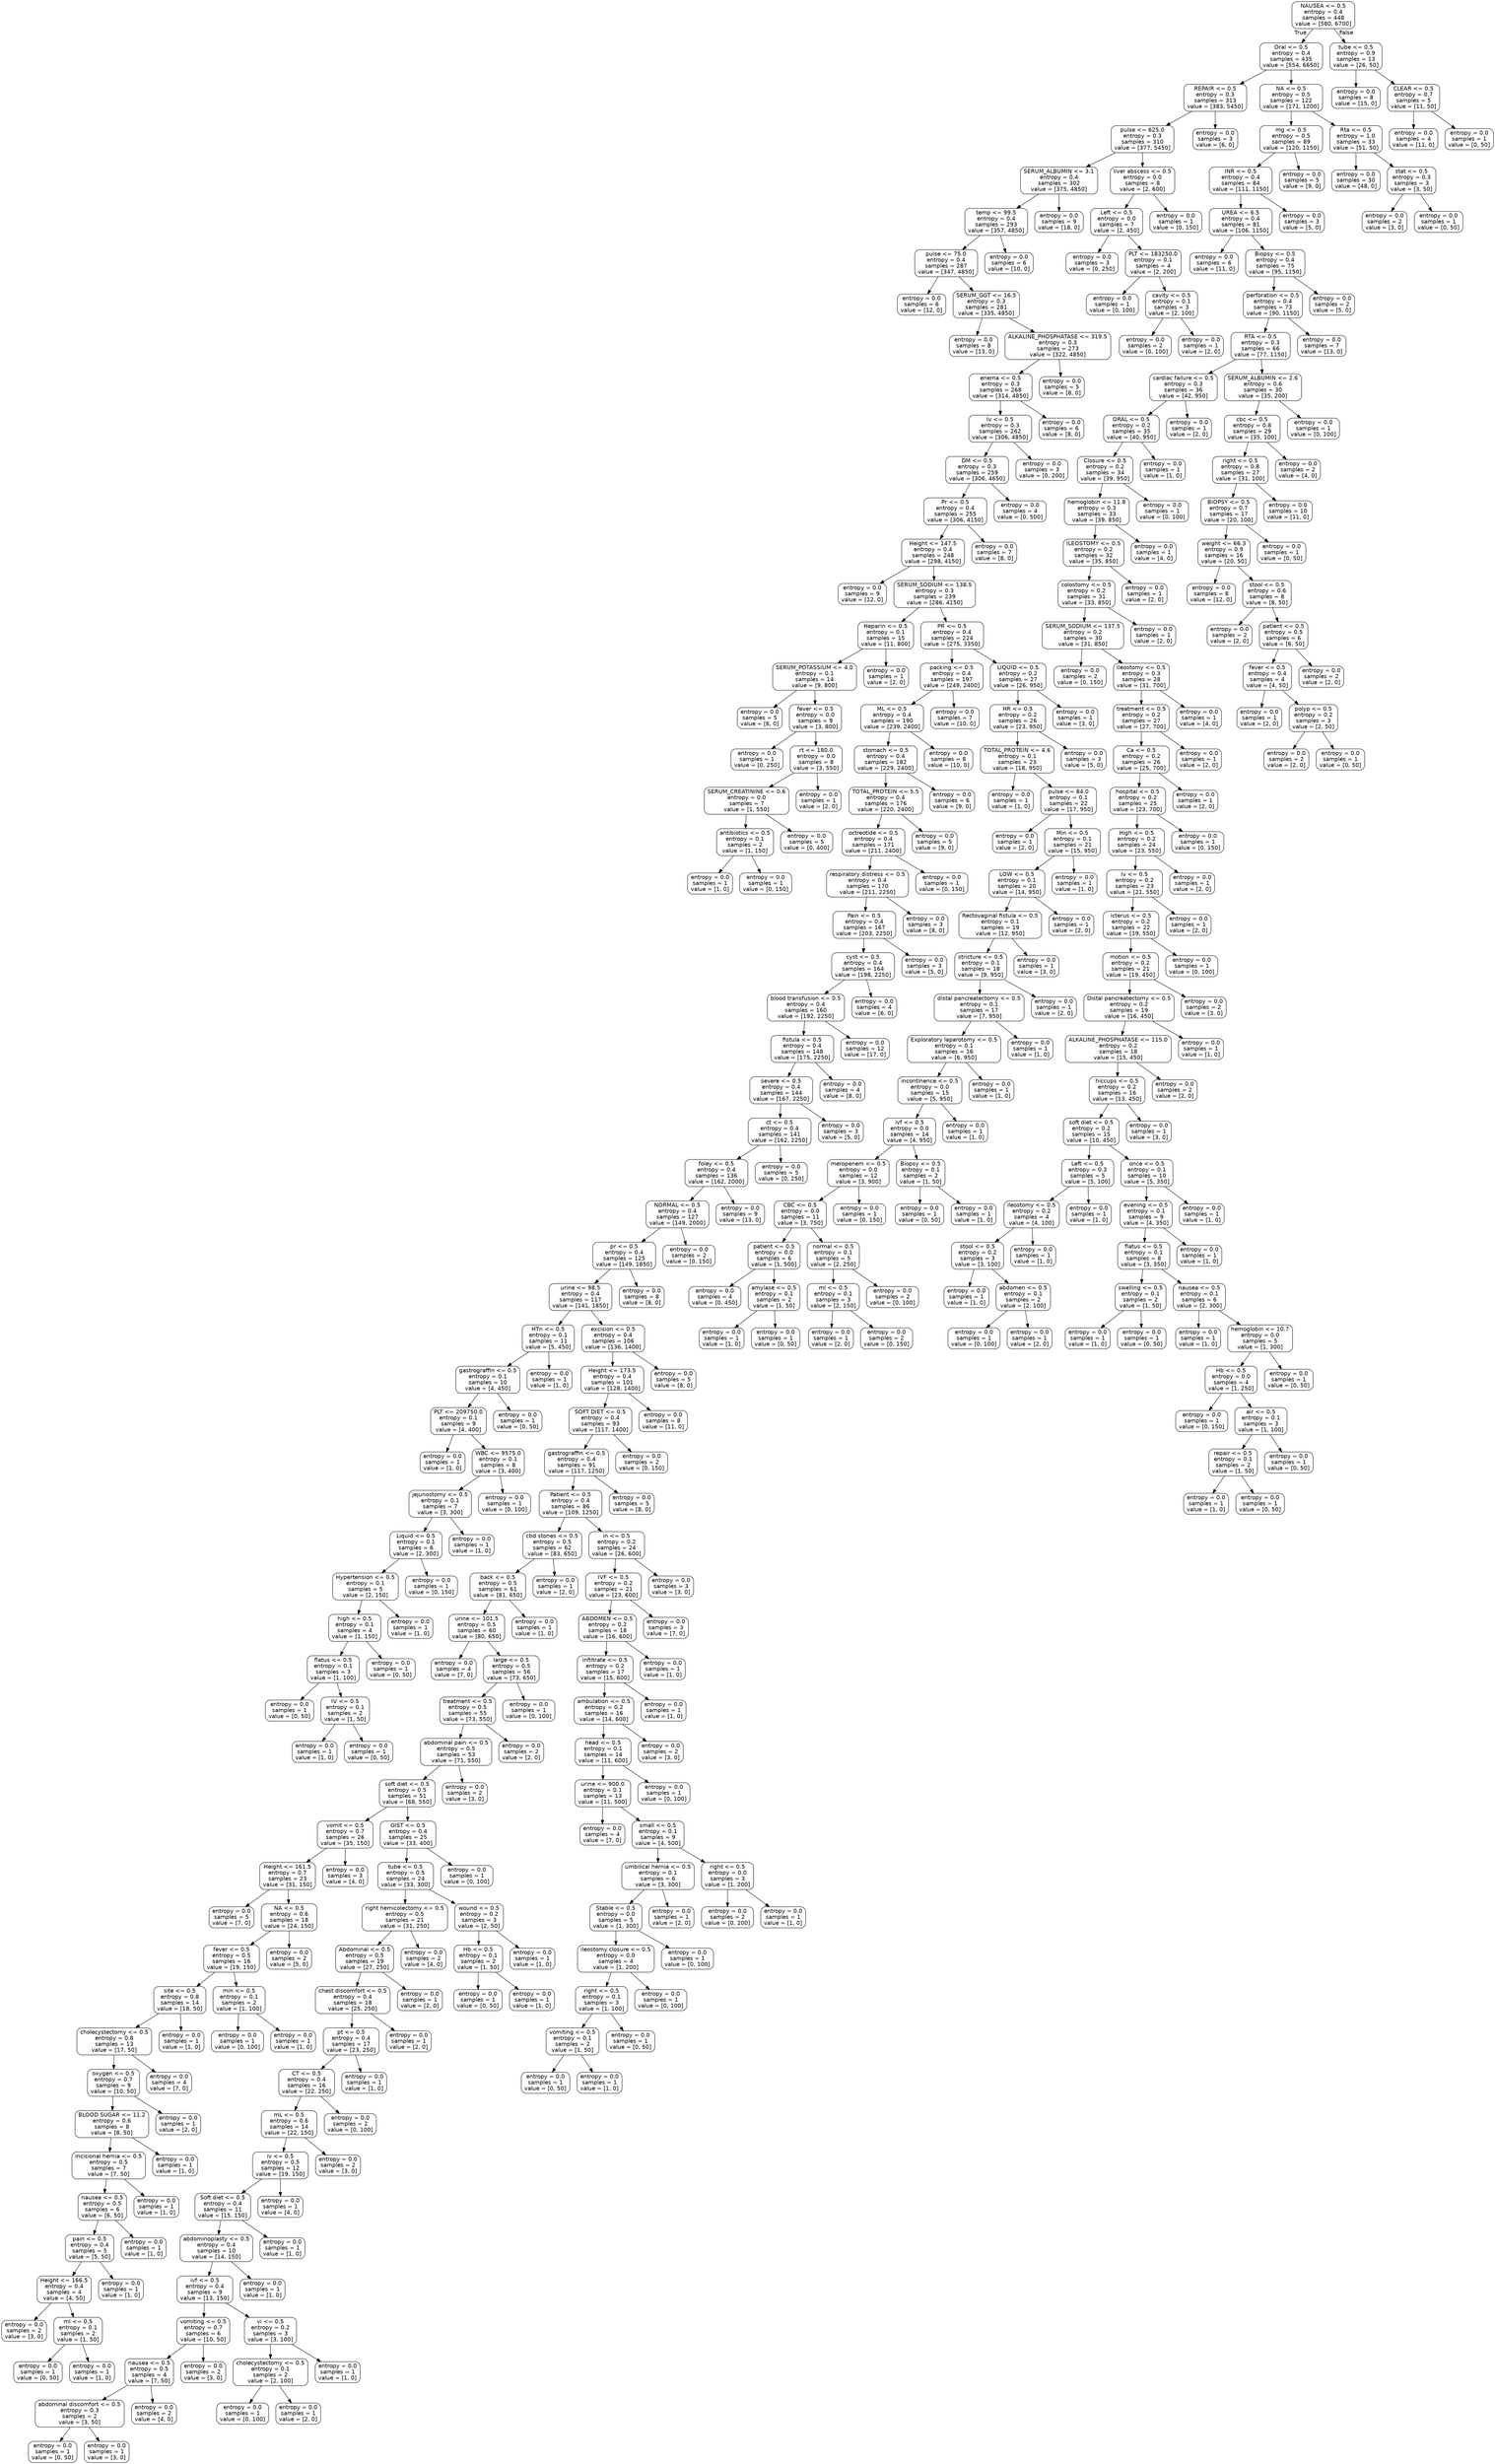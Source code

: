 digraph Tree {
node [shape=box, style="rounded", color="black", fontname=helvetica] ;
edge [fontname=helvetica] ;
0 [label="NAUSEA <= 0.5\nentropy = 0.4\nsamples = 448\nvalue = [580, 6700]"] ;
1 [label="Oral <= 0.5\nentropy = 0.4\nsamples = 435\nvalue = [554, 6650]"] ;
0 -> 1 [labeldistance=2.5, labelangle=45, headlabel="True"] ;
2 [label="REPAIR <= 0.5\nentropy = 0.3\nsamples = 313\nvalue = [383, 5450]"] ;
1 -> 2 ;
3 [label="pulse <= 625.0\nentropy = 0.3\nsamples = 310\nvalue = [377, 5450]"] ;
2 -> 3 ;
4 [label="SERUM_ALBUMIN <= 3.1\nentropy = 0.4\nsamples = 302\nvalue = [375, 4850]"] ;
3 -> 4 ;
5 [label="temp <= 99.5\nentropy = 0.4\nsamples = 293\nvalue = [357, 4850]"] ;
4 -> 5 ;
6 [label="pulse <= 75.0\nentropy = 0.4\nsamples = 287\nvalue = [347, 4850]"] ;
5 -> 6 ;
7 [label="entropy = 0.0\nsamples = 6\nvalue = [12, 0]"] ;
6 -> 7 ;
8 [label="SERUM_GGT <= 16.5\nentropy = 0.3\nsamples = 281\nvalue = [335, 4850]"] ;
6 -> 8 ;
9 [label="entropy = 0.0\nsamples = 8\nvalue = [13, 0]"] ;
8 -> 9 ;
10 [label="ALKALINE_PHOSPHATASE <= 319.5\nentropy = 0.3\nsamples = 273\nvalue = [322, 4850]"] ;
8 -> 10 ;
11 [label="enema <= 0.5\nentropy = 0.3\nsamples = 268\nvalue = [314, 4850]"] ;
10 -> 11 ;
12 [label="Iv <= 0.5\nentropy = 0.3\nsamples = 262\nvalue = [306, 4850]"] ;
11 -> 12 ;
13 [label="DM <= 0.5\nentropy = 0.3\nsamples = 259\nvalue = [306, 4650]"] ;
12 -> 13 ;
14 [label="Pr <= 0.5\nentropy = 0.4\nsamples = 255\nvalue = [306, 4150]"] ;
13 -> 14 ;
15 [label="Height <= 147.5\nentropy = 0.4\nsamples = 248\nvalue = [298, 4150]"] ;
14 -> 15 ;
16 [label="entropy = 0.0\nsamples = 9\nvalue = [12, 0]"] ;
15 -> 16 ;
17 [label="SERUM_SODIUM <= 138.5\nentropy = 0.3\nsamples = 239\nvalue = [286, 4150]"] ;
15 -> 17 ;
18 [label="Heparin <= 0.5\nentropy = 0.1\nsamples = 15\nvalue = [11, 800]"] ;
17 -> 18 ;
19 [label="SERUM_POTASSIUM <= 4.0\nentropy = 0.1\nsamples = 14\nvalue = [9, 800]"] ;
18 -> 19 ;
20 [label="entropy = 0.0\nsamples = 5\nvalue = [6, 0]"] ;
19 -> 20 ;
21 [label="fever <= 0.5\nentropy = 0.0\nsamples = 9\nvalue = [3, 800]"] ;
19 -> 21 ;
22 [label="entropy = 0.0\nsamples = 1\nvalue = [0, 250]"] ;
21 -> 22 ;
23 [label="rt <= 180.0\nentropy = 0.0\nsamples = 8\nvalue = [3, 550]"] ;
21 -> 23 ;
24 [label="SERUM_CREATININE <= 0.6\nentropy = 0.0\nsamples = 7\nvalue = [1, 550]"] ;
23 -> 24 ;
25 [label="antibiotics <= 0.5\nentropy = 0.1\nsamples = 2\nvalue = [1, 150]"] ;
24 -> 25 ;
26 [label="entropy = 0.0\nsamples = 1\nvalue = [1, 0]"] ;
25 -> 26 ;
27 [label="entropy = 0.0\nsamples = 1\nvalue = [0, 150]"] ;
25 -> 27 ;
28 [label="entropy = 0.0\nsamples = 5\nvalue = [0, 400]"] ;
24 -> 28 ;
29 [label="entropy = 0.0\nsamples = 1\nvalue = [2, 0]"] ;
23 -> 29 ;
30 [label="entropy = 0.0\nsamples = 1\nvalue = [2, 0]"] ;
18 -> 30 ;
31 [label="PR <= 0.5\nentropy = 0.4\nsamples = 224\nvalue = [275, 3350]"] ;
17 -> 31 ;
32 [label="packing <= 0.5\nentropy = 0.4\nsamples = 197\nvalue = [249, 2400]"] ;
31 -> 32 ;
33 [label="ML <= 0.5\nentropy = 0.4\nsamples = 190\nvalue = [239, 2400]"] ;
32 -> 33 ;
34 [label="stomach <= 0.5\nentropy = 0.4\nsamples = 182\nvalue = [229, 2400]"] ;
33 -> 34 ;
35 [label="TOTAL_PROTEIN <= 5.5\nentropy = 0.4\nsamples = 176\nvalue = [220, 2400]"] ;
34 -> 35 ;
36 [label="octreotide <= 0.5\nentropy = 0.4\nsamples = 171\nvalue = [211, 2400]"] ;
35 -> 36 ;
37 [label="respiratory distress <= 0.5\nentropy = 0.4\nsamples = 170\nvalue = [211, 2250]"] ;
36 -> 37 ;
38 [label="Pain <= 0.5\nentropy = 0.4\nsamples = 167\nvalue = [203, 2250]"] ;
37 -> 38 ;
39 [label="cyst <= 0.5\nentropy = 0.4\nsamples = 164\nvalue = [198, 2250]"] ;
38 -> 39 ;
40 [label="blood transfusion <= 0.5\nentropy = 0.4\nsamples = 160\nvalue = [192, 2250]"] ;
39 -> 40 ;
41 [label="fistula <= 0.5\nentropy = 0.4\nsamples = 148\nvalue = [175, 2250]"] ;
40 -> 41 ;
42 [label="severe <= 0.5\nentropy = 0.4\nsamples = 144\nvalue = [167, 2250]"] ;
41 -> 42 ;
43 [label="ct <= 0.5\nentropy = 0.4\nsamples = 141\nvalue = [162, 2250]"] ;
42 -> 43 ;
44 [label="foley <= 0.5\nentropy = 0.4\nsamples = 136\nvalue = [162, 2000]"] ;
43 -> 44 ;
45 [label="NORMAL <= 0.5\nentropy = 0.4\nsamples = 127\nvalue = [149, 2000]"] ;
44 -> 45 ;
46 [label="pr <= 0.5\nentropy = 0.4\nsamples = 125\nvalue = [149, 1850]"] ;
45 -> 46 ;
47 [label="urine <= 98.5\nentropy = 0.4\nsamples = 117\nvalue = [141, 1850]"] ;
46 -> 47 ;
48 [label="HTn <= 0.5\nentropy = 0.1\nsamples = 11\nvalue = [5, 450]"] ;
47 -> 48 ;
49 [label="gastrograffin <= 0.5\nentropy = 0.1\nsamples = 10\nvalue = [4, 450]"] ;
48 -> 49 ;
50 [label="PLT <= 209750.0\nentropy = 0.1\nsamples = 9\nvalue = [4, 400]"] ;
49 -> 50 ;
51 [label="entropy = 0.0\nsamples = 1\nvalue = [1, 0]"] ;
50 -> 51 ;
52 [label="WBC <= 9575.0\nentropy = 0.1\nsamples = 8\nvalue = [3, 400]"] ;
50 -> 52 ;
53 [label="jejunostomy <= 0.5\nentropy = 0.1\nsamples = 7\nvalue = [3, 300]"] ;
52 -> 53 ;
54 [label="Liquid <= 0.5\nentropy = 0.1\nsamples = 6\nvalue = [2, 300]"] ;
53 -> 54 ;
55 [label="Hypertension <= 0.5\nentropy = 0.1\nsamples = 5\nvalue = [2, 150]"] ;
54 -> 55 ;
56 [label="high <= 0.5\nentropy = 0.1\nsamples = 4\nvalue = [1, 150]"] ;
55 -> 56 ;
57 [label="flatus <= 0.5\nentropy = 0.1\nsamples = 3\nvalue = [1, 100]"] ;
56 -> 57 ;
58 [label="entropy = 0.0\nsamples = 1\nvalue = [0, 50]"] ;
57 -> 58 ;
59 [label="IV <= 0.5\nentropy = 0.1\nsamples = 2\nvalue = [1, 50]"] ;
57 -> 59 ;
60 [label="entropy = 0.0\nsamples = 1\nvalue = [1, 0]"] ;
59 -> 60 ;
61 [label="entropy = 0.0\nsamples = 1\nvalue = [0, 50]"] ;
59 -> 61 ;
62 [label="entropy = 0.0\nsamples = 1\nvalue = [0, 50]"] ;
56 -> 62 ;
63 [label="entropy = 0.0\nsamples = 1\nvalue = [1, 0]"] ;
55 -> 63 ;
64 [label="entropy = 0.0\nsamples = 1\nvalue = [0, 150]"] ;
54 -> 64 ;
65 [label="entropy = 0.0\nsamples = 1\nvalue = [1, 0]"] ;
53 -> 65 ;
66 [label="entropy = 0.0\nsamples = 1\nvalue = [0, 100]"] ;
52 -> 66 ;
67 [label="entropy = 0.0\nsamples = 1\nvalue = [0, 50]"] ;
49 -> 67 ;
68 [label="entropy = 0.0\nsamples = 1\nvalue = [1, 0]"] ;
48 -> 68 ;
69 [label="excision <= 0.5\nentropy = 0.4\nsamples = 106\nvalue = [136, 1400]"] ;
47 -> 69 ;
70 [label="Height <= 173.5\nentropy = 0.4\nsamples = 101\nvalue = [128, 1400]"] ;
69 -> 70 ;
71 [label="SOFT DIET <= 0.5\nentropy = 0.4\nsamples = 93\nvalue = [117, 1400]"] ;
70 -> 71 ;
72 [label="gastrograffin <= 0.5\nentropy = 0.4\nsamples = 91\nvalue = [117, 1250]"] ;
71 -> 72 ;
73 [label="Patient <= 0.5\nentropy = 0.4\nsamples = 86\nvalue = [109, 1250]"] ;
72 -> 73 ;
74 [label="cbd stones <= 0.5\nentropy = 0.5\nsamples = 62\nvalue = [83, 650]"] ;
73 -> 74 ;
75 [label="back <= 0.5\nentropy = 0.5\nsamples = 61\nvalue = [81, 650]"] ;
74 -> 75 ;
76 [label="urine <= 101.5\nentropy = 0.5\nsamples = 60\nvalue = [80, 650]"] ;
75 -> 76 ;
77 [label="entropy = 0.0\nsamples = 4\nvalue = [7, 0]"] ;
76 -> 77 ;
78 [label="large <= 0.5\nentropy = 0.5\nsamples = 56\nvalue = [73, 650]"] ;
76 -> 78 ;
79 [label="treatment <= 0.5\nentropy = 0.5\nsamples = 55\nvalue = [73, 550]"] ;
78 -> 79 ;
80 [label="abdominal pain <= 0.5\nentropy = 0.5\nsamples = 53\nvalue = [71, 550]"] ;
79 -> 80 ;
81 [label="soft diet <= 0.5\nentropy = 0.5\nsamples = 51\nvalue = [68, 550]"] ;
80 -> 81 ;
82 [label="vomit <= 0.5\nentropy = 0.7\nsamples = 26\nvalue = [35, 150]"] ;
81 -> 82 ;
83 [label="Height <= 161.5\nentropy = 0.7\nsamples = 23\nvalue = [31, 150]"] ;
82 -> 83 ;
84 [label="entropy = 0.0\nsamples = 5\nvalue = [7, 0]"] ;
83 -> 84 ;
85 [label="NA <= 0.5\nentropy = 0.6\nsamples = 18\nvalue = [24, 150]"] ;
83 -> 85 ;
86 [label="fever <= 0.5\nentropy = 0.5\nsamples = 16\nvalue = [19, 150]"] ;
85 -> 86 ;
87 [label="site <= 0.5\nentropy = 0.8\nsamples = 14\nvalue = [18, 50]"] ;
86 -> 87 ;
88 [label="cholecystectomy <= 0.5\nentropy = 0.8\nsamples = 13\nvalue = [17, 50]"] ;
87 -> 88 ;
89 [label="oxygen <= 0.5\nentropy = 0.7\nsamples = 9\nvalue = [10, 50]"] ;
88 -> 89 ;
90 [label="BLOOD SUGAR <= 11.2\nentropy = 0.6\nsamples = 8\nvalue = [8, 50]"] ;
89 -> 90 ;
91 [label="incisional hernia <= 0.5\nentropy = 0.5\nsamples = 7\nvalue = [7, 50]"] ;
90 -> 91 ;
92 [label="nausea <= 0.5\nentropy = 0.5\nsamples = 6\nvalue = [6, 50]"] ;
91 -> 92 ;
93 [label="pain <= 0.5\nentropy = 0.4\nsamples = 5\nvalue = [5, 50]"] ;
92 -> 93 ;
94 [label="Height <= 166.5\nentropy = 0.4\nsamples = 4\nvalue = [4, 50]"] ;
93 -> 94 ;
95 [label="entropy = 0.0\nsamples = 2\nvalue = [3, 0]"] ;
94 -> 95 ;
96 [label="ml <= 0.5\nentropy = 0.1\nsamples = 2\nvalue = [1, 50]"] ;
94 -> 96 ;
97 [label="entropy = 0.0\nsamples = 1\nvalue = [0, 50]"] ;
96 -> 97 ;
98 [label="entropy = 0.0\nsamples = 1\nvalue = [1, 0]"] ;
96 -> 98 ;
99 [label="entropy = 0.0\nsamples = 1\nvalue = [1, 0]"] ;
93 -> 99 ;
100 [label="entropy = 0.0\nsamples = 1\nvalue = [1, 0]"] ;
92 -> 100 ;
101 [label="entropy = 0.0\nsamples = 1\nvalue = [1, 0]"] ;
91 -> 101 ;
102 [label="entropy = 0.0\nsamples = 1\nvalue = [1, 0]"] ;
90 -> 102 ;
103 [label="entropy = 0.0\nsamples = 1\nvalue = [2, 0]"] ;
89 -> 103 ;
104 [label="entropy = 0.0\nsamples = 4\nvalue = [7, 0]"] ;
88 -> 104 ;
105 [label="entropy = 0.0\nsamples = 1\nvalue = [1, 0]"] ;
87 -> 105 ;
106 [label="min <= 0.5\nentropy = 0.1\nsamples = 2\nvalue = [1, 100]"] ;
86 -> 106 ;
107 [label="entropy = 0.0\nsamples = 1\nvalue = [0, 100]"] ;
106 -> 107 ;
108 [label="entropy = 0.0\nsamples = 1\nvalue = [1, 0]"] ;
106 -> 108 ;
109 [label="entropy = 0.0\nsamples = 2\nvalue = [5, 0]"] ;
85 -> 109 ;
110 [label="entropy = 0.0\nsamples = 3\nvalue = [4, 0]"] ;
82 -> 110 ;
111 [label="GIST <= 0.5\nentropy = 0.4\nsamples = 25\nvalue = [33, 400]"] ;
81 -> 111 ;
112 [label="tube <= 0.5\nentropy = 0.5\nsamples = 24\nvalue = [33, 300]"] ;
111 -> 112 ;
113 [label="right hemicolectomy <= 0.5\nentropy = 0.5\nsamples = 21\nvalue = [31, 250]"] ;
112 -> 113 ;
114 [label="Abdominal <= 0.5\nentropy = 0.5\nsamples = 19\nvalue = [27, 250]"] ;
113 -> 114 ;
115 [label="chest discomfort <= 0.5\nentropy = 0.4\nsamples = 18\nvalue = [25, 250]"] ;
114 -> 115 ;
116 [label="pt <= 0.5\nentropy = 0.4\nsamples = 17\nvalue = [23, 250]"] ;
115 -> 116 ;
117 [label="CT <= 0.5\nentropy = 0.4\nsamples = 16\nvalue = [22, 250]"] ;
116 -> 117 ;
118 [label="mL <= 0.5\nentropy = 0.6\nsamples = 14\nvalue = [22, 150]"] ;
117 -> 118 ;
119 [label="iv <= 0.5\nentropy = 0.5\nsamples = 12\nvalue = [19, 150]"] ;
118 -> 119 ;
120 [label="Soft diet <= 0.5\nentropy = 0.4\nsamples = 11\nvalue = [15, 150]"] ;
119 -> 120 ;
121 [label="abdominoplasty <= 0.5\nentropy = 0.4\nsamples = 10\nvalue = [14, 150]"] ;
120 -> 121 ;
122 [label="ivf <= 0.5\nentropy = 0.4\nsamples = 9\nvalue = [13, 150]"] ;
121 -> 122 ;
123 [label="vomiting <= 0.5\nentropy = 0.7\nsamples = 6\nvalue = [10, 50]"] ;
122 -> 123 ;
124 [label="nausea <= 0.5\nentropy = 0.5\nsamples = 4\nvalue = [7, 50]"] ;
123 -> 124 ;
125 [label="abdominal discomfort <= 0.5\nentropy = 0.3\nsamples = 2\nvalue = [3, 50]"] ;
124 -> 125 ;
126 [label="entropy = 0.0\nsamples = 1\nvalue = [0, 50]"] ;
125 -> 126 ;
127 [label="entropy = 0.0\nsamples = 1\nvalue = [3, 0]"] ;
125 -> 127 ;
128 [label="entropy = 0.0\nsamples = 2\nvalue = [4, 0]"] ;
124 -> 128 ;
129 [label="entropy = 0.0\nsamples = 2\nvalue = [3, 0]"] ;
123 -> 129 ;
130 [label="vi <= 0.5\nentropy = 0.2\nsamples = 3\nvalue = [3, 100]"] ;
122 -> 130 ;
131 [label="cholecystectomy <= 0.5\nentropy = 0.1\nsamples = 2\nvalue = [2, 100]"] ;
130 -> 131 ;
132 [label="entropy = 0.0\nsamples = 1\nvalue = [0, 100]"] ;
131 -> 132 ;
133 [label="entropy = 0.0\nsamples = 1\nvalue = [2, 0]"] ;
131 -> 133 ;
134 [label="entropy = 0.0\nsamples = 1\nvalue = [1, 0]"] ;
130 -> 134 ;
135 [label="entropy = 0.0\nsamples = 1\nvalue = [1, 0]"] ;
121 -> 135 ;
136 [label="entropy = 0.0\nsamples = 1\nvalue = [1, 0]"] ;
120 -> 136 ;
137 [label="entropy = 0.0\nsamples = 1\nvalue = [4, 0]"] ;
119 -> 137 ;
138 [label="entropy = 0.0\nsamples = 2\nvalue = [3, 0]"] ;
118 -> 138 ;
139 [label="entropy = 0.0\nsamples = 2\nvalue = [0, 100]"] ;
117 -> 139 ;
140 [label="entropy = 0.0\nsamples = 1\nvalue = [1, 0]"] ;
116 -> 140 ;
141 [label="entropy = 0.0\nsamples = 1\nvalue = [2, 0]"] ;
115 -> 141 ;
142 [label="entropy = 0.0\nsamples = 1\nvalue = [2, 0]"] ;
114 -> 142 ;
143 [label="entropy = 0.0\nsamples = 2\nvalue = [4, 0]"] ;
113 -> 143 ;
144 [label="wound <= 0.5\nentropy = 0.2\nsamples = 3\nvalue = [2, 50]"] ;
112 -> 144 ;
145 [label="Hb <= 0.5\nentropy = 0.1\nsamples = 2\nvalue = [1, 50]"] ;
144 -> 145 ;
146 [label="entropy = 0.0\nsamples = 1\nvalue = [0, 50]"] ;
145 -> 146 ;
147 [label="entropy = 0.0\nsamples = 1\nvalue = [1, 0]"] ;
145 -> 147 ;
148 [label="entropy = 0.0\nsamples = 1\nvalue = [1, 0]"] ;
144 -> 148 ;
149 [label="entropy = 0.0\nsamples = 1\nvalue = [0, 100]"] ;
111 -> 149 ;
150 [label="entropy = 0.0\nsamples = 2\nvalue = [3, 0]"] ;
80 -> 150 ;
151 [label="entropy = 0.0\nsamples = 2\nvalue = [2, 0]"] ;
79 -> 151 ;
152 [label="entropy = 0.0\nsamples = 1\nvalue = [0, 100]"] ;
78 -> 152 ;
153 [label="entropy = 0.0\nsamples = 1\nvalue = [1, 0]"] ;
75 -> 153 ;
154 [label="entropy = 0.0\nsamples = 1\nvalue = [2, 0]"] ;
74 -> 154 ;
155 [label="in <= 0.5\nentropy = 0.2\nsamples = 24\nvalue = [26, 600]"] ;
73 -> 155 ;
156 [label="IVF <= 0.5\nentropy = 0.2\nsamples = 21\nvalue = [23, 600]"] ;
155 -> 156 ;
157 [label="ABDOMEN <= 0.5\nentropy = 0.2\nsamples = 18\nvalue = [16, 600]"] ;
156 -> 157 ;
158 [label="infiltrate <= 0.5\nentropy = 0.2\nsamples = 17\nvalue = [15, 600]"] ;
157 -> 158 ;
159 [label="ambulation <= 0.5\nentropy = 0.2\nsamples = 16\nvalue = [14, 600]"] ;
158 -> 159 ;
160 [label="head <= 0.5\nentropy = 0.1\nsamples = 14\nvalue = [11, 600]"] ;
159 -> 160 ;
161 [label="urine <= 900.0\nentropy = 0.1\nsamples = 13\nvalue = [11, 500]"] ;
160 -> 161 ;
162 [label="entropy = 0.0\nsamples = 4\nvalue = [7, 0]"] ;
161 -> 162 ;
163 [label="small <= 0.5\nentropy = 0.1\nsamples = 9\nvalue = [4, 500]"] ;
161 -> 163 ;
164 [label="umbilical hernia <= 0.5\nentropy = 0.1\nsamples = 6\nvalue = [3, 300]"] ;
163 -> 164 ;
165 [label="Stable <= 0.5\nentropy = 0.0\nsamples = 5\nvalue = [1, 300]"] ;
164 -> 165 ;
166 [label="ileostomy closure <= 0.5\nentropy = 0.0\nsamples = 4\nvalue = [1, 200]"] ;
165 -> 166 ;
167 [label="right <= 0.5\nentropy = 0.1\nsamples = 3\nvalue = [1, 100]"] ;
166 -> 167 ;
168 [label="vomiting <= 0.5\nentropy = 0.1\nsamples = 2\nvalue = [1, 50]"] ;
167 -> 168 ;
169 [label="entropy = 0.0\nsamples = 1\nvalue = [0, 50]"] ;
168 -> 169 ;
170 [label="entropy = 0.0\nsamples = 1\nvalue = [1, 0]"] ;
168 -> 170 ;
171 [label="entropy = 0.0\nsamples = 1\nvalue = [0, 50]"] ;
167 -> 171 ;
172 [label="entropy = 0.0\nsamples = 1\nvalue = [0, 100]"] ;
166 -> 172 ;
173 [label="entropy = 0.0\nsamples = 1\nvalue = [0, 100]"] ;
165 -> 173 ;
174 [label="entropy = 0.0\nsamples = 1\nvalue = [2, 0]"] ;
164 -> 174 ;
175 [label="right <= 0.5\nentropy = 0.0\nsamples = 3\nvalue = [1, 200]"] ;
163 -> 175 ;
176 [label="entropy = 0.0\nsamples = 2\nvalue = [0, 200]"] ;
175 -> 176 ;
177 [label="entropy = 0.0\nsamples = 1\nvalue = [1, 0]"] ;
175 -> 177 ;
178 [label="entropy = 0.0\nsamples = 1\nvalue = [0, 100]"] ;
160 -> 178 ;
179 [label="entropy = 0.0\nsamples = 2\nvalue = [3, 0]"] ;
159 -> 179 ;
180 [label="entropy = 0.0\nsamples = 1\nvalue = [1, 0]"] ;
158 -> 180 ;
181 [label="entropy = 0.0\nsamples = 1\nvalue = [1, 0]"] ;
157 -> 181 ;
182 [label="entropy = 0.0\nsamples = 3\nvalue = [7, 0]"] ;
156 -> 182 ;
183 [label="entropy = 0.0\nsamples = 3\nvalue = [3, 0]"] ;
155 -> 183 ;
184 [label="entropy = 0.0\nsamples = 5\nvalue = [8, 0]"] ;
72 -> 184 ;
185 [label="entropy = 0.0\nsamples = 2\nvalue = [0, 150]"] ;
71 -> 185 ;
186 [label="entropy = 0.0\nsamples = 8\nvalue = [11, 0]"] ;
70 -> 186 ;
187 [label="entropy = 0.0\nsamples = 5\nvalue = [8, 0]"] ;
69 -> 187 ;
188 [label="entropy = 0.0\nsamples = 8\nvalue = [8, 0]"] ;
46 -> 188 ;
189 [label="entropy = 0.0\nsamples = 2\nvalue = [0, 150]"] ;
45 -> 189 ;
190 [label="entropy = 0.0\nsamples = 9\nvalue = [13, 0]"] ;
44 -> 190 ;
191 [label="entropy = 0.0\nsamples = 5\nvalue = [0, 250]"] ;
43 -> 191 ;
192 [label="entropy = 0.0\nsamples = 3\nvalue = [5, 0]"] ;
42 -> 192 ;
193 [label="entropy = 0.0\nsamples = 4\nvalue = [8, 0]"] ;
41 -> 193 ;
194 [label="entropy = 0.0\nsamples = 12\nvalue = [17, 0]"] ;
40 -> 194 ;
195 [label="entropy = 0.0\nsamples = 4\nvalue = [6, 0]"] ;
39 -> 195 ;
196 [label="entropy = 0.0\nsamples = 3\nvalue = [5, 0]"] ;
38 -> 196 ;
197 [label="entropy = 0.0\nsamples = 3\nvalue = [8, 0]"] ;
37 -> 197 ;
198 [label="entropy = 0.0\nsamples = 1\nvalue = [0, 150]"] ;
36 -> 198 ;
199 [label="entropy = 0.0\nsamples = 5\nvalue = [9, 0]"] ;
35 -> 199 ;
200 [label="entropy = 0.0\nsamples = 6\nvalue = [9, 0]"] ;
34 -> 200 ;
201 [label="entropy = 0.0\nsamples = 8\nvalue = [10, 0]"] ;
33 -> 201 ;
202 [label="entropy = 0.0\nsamples = 7\nvalue = [10, 0]"] ;
32 -> 202 ;
203 [label="LIQUID <= 0.5\nentropy = 0.2\nsamples = 27\nvalue = [26, 950]"] ;
31 -> 203 ;
204 [label="HR <= 0.5\nentropy = 0.2\nsamples = 26\nvalue = [23, 950]"] ;
203 -> 204 ;
205 [label="TOTAL_PROTEIN <= 4.6\nentropy = 0.1\nsamples = 23\nvalue = [18, 950]"] ;
204 -> 205 ;
206 [label="entropy = 0.0\nsamples = 1\nvalue = [1, 0]"] ;
205 -> 206 ;
207 [label="pulse <= 84.0\nentropy = 0.1\nsamples = 22\nvalue = [17, 950]"] ;
205 -> 207 ;
208 [label="entropy = 0.0\nsamples = 1\nvalue = [2, 0]"] ;
207 -> 208 ;
209 [label="Min <= 0.5\nentropy = 0.1\nsamples = 21\nvalue = [15, 950]"] ;
207 -> 209 ;
210 [label="LOW <= 0.5\nentropy = 0.1\nsamples = 20\nvalue = [14, 950]"] ;
209 -> 210 ;
211 [label="Rectovaginal fistula <= 0.5\nentropy = 0.1\nsamples = 19\nvalue = [12, 950]"] ;
210 -> 211 ;
212 [label="stricture <= 0.5\nentropy = 0.1\nsamples = 18\nvalue = [9, 950]"] ;
211 -> 212 ;
213 [label="distal pancreatectomy <= 0.5\nentropy = 0.1\nsamples = 17\nvalue = [7, 950]"] ;
212 -> 213 ;
214 [label="Exploratory laparotomy <= 0.5\nentropy = 0.1\nsamples = 16\nvalue = [6, 950]"] ;
213 -> 214 ;
215 [label="incontinence <= 0.5\nentropy = 0.0\nsamples = 15\nvalue = [5, 950]"] ;
214 -> 215 ;
216 [label="ivf <= 0.5\nentropy = 0.0\nsamples = 14\nvalue = [4, 950]"] ;
215 -> 216 ;
217 [label="meropenem <= 0.5\nentropy = 0.0\nsamples = 12\nvalue = [3, 900]"] ;
216 -> 217 ;
218 [label="CBC <= 0.5\nentropy = 0.0\nsamples = 11\nvalue = [3, 750]"] ;
217 -> 218 ;
219 [label="patient <= 0.5\nentropy = 0.0\nsamples = 6\nvalue = [1, 500]"] ;
218 -> 219 ;
220 [label="entropy = 0.0\nsamples = 4\nvalue = [0, 450]"] ;
219 -> 220 ;
221 [label="amylase <= 0.5\nentropy = 0.1\nsamples = 2\nvalue = [1, 50]"] ;
219 -> 221 ;
222 [label="entropy = 0.0\nsamples = 1\nvalue = [1, 0]"] ;
221 -> 222 ;
223 [label="entropy = 0.0\nsamples = 1\nvalue = [0, 50]"] ;
221 -> 223 ;
224 [label="normal <= 0.5\nentropy = 0.1\nsamples = 5\nvalue = [2, 250]"] ;
218 -> 224 ;
225 [label="ml <= 0.5\nentropy = 0.1\nsamples = 3\nvalue = [2, 150]"] ;
224 -> 225 ;
226 [label="entropy = 0.0\nsamples = 1\nvalue = [2, 0]"] ;
225 -> 226 ;
227 [label="entropy = 0.0\nsamples = 2\nvalue = [0, 150]"] ;
225 -> 227 ;
228 [label="entropy = 0.0\nsamples = 2\nvalue = [0, 100]"] ;
224 -> 228 ;
229 [label="entropy = 0.0\nsamples = 1\nvalue = [0, 150]"] ;
217 -> 229 ;
230 [label="Biopsy <= 0.5\nentropy = 0.1\nsamples = 2\nvalue = [1, 50]"] ;
216 -> 230 ;
231 [label="entropy = 0.0\nsamples = 1\nvalue = [0, 50]"] ;
230 -> 231 ;
232 [label="entropy = 0.0\nsamples = 1\nvalue = [1, 0]"] ;
230 -> 232 ;
233 [label="entropy = 0.0\nsamples = 1\nvalue = [1, 0]"] ;
215 -> 233 ;
234 [label="entropy = 0.0\nsamples = 1\nvalue = [1, 0]"] ;
214 -> 234 ;
235 [label="entropy = 0.0\nsamples = 1\nvalue = [1, 0]"] ;
213 -> 235 ;
236 [label="entropy = 0.0\nsamples = 1\nvalue = [2, 0]"] ;
212 -> 236 ;
237 [label="entropy = 0.0\nsamples = 1\nvalue = [3, 0]"] ;
211 -> 237 ;
238 [label="entropy = 0.0\nsamples = 1\nvalue = [2, 0]"] ;
210 -> 238 ;
239 [label="entropy = 0.0\nsamples = 1\nvalue = [1, 0]"] ;
209 -> 239 ;
240 [label="entropy = 0.0\nsamples = 3\nvalue = [5, 0]"] ;
204 -> 240 ;
241 [label="entropy = 0.0\nsamples = 1\nvalue = [3, 0]"] ;
203 -> 241 ;
242 [label="entropy = 0.0\nsamples = 7\nvalue = [8, 0]"] ;
14 -> 242 ;
243 [label="entropy = 0.0\nsamples = 4\nvalue = [0, 500]"] ;
13 -> 243 ;
244 [label="entropy = 0.0\nsamples = 3\nvalue = [0, 200]"] ;
12 -> 244 ;
245 [label="entropy = 0.0\nsamples = 6\nvalue = [8, 0]"] ;
11 -> 245 ;
246 [label="entropy = 0.0\nsamples = 5\nvalue = [8, 0]"] ;
10 -> 246 ;
247 [label="entropy = 0.0\nsamples = 6\nvalue = [10, 0]"] ;
5 -> 247 ;
248 [label="entropy = 0.0\nsamples = 9\nvalue = [18, 0]"] ;
4 -> 248 ;
249 [label="liver abscess <= 0.5\nentropy = 0.0\nsamples = 8\nvalue = [2, 600]"] ;
3 -> 249 ;
250 [label="Left <= 0.5\nentropy = 0.0\nsamples = 7\nvalue = [2, 450]"] ;
249 -> 250 ;
251 [label="entropy = 0.0\nsamples = 3\nvalue = [0, 250]"] ;
250 -> 251 ;
252 [label="PLT <= 183250.0\nentropy = 0.1\nsamples = 4\nvalue = [2, 200]"] ;
250 -> 252 ;
253 [label="entropy = 0.0\nsamples = 1\nvalue = [0, 100]"] ;
252 -> 253 ;
254 [label="cavity <= 0.5\nentropy = 0.1\nsamples = 3\nvalue = [2, 100]"] ;
252 -> 254 ;
255 [label="entropy = 0.0\nsamples = 2\nvalue = [0, 100]"] ;
254 -> 255 ;
256 [label="entropy = 0.0\nsamples = 1\nvalue = [2, 0]"] ;
254 -> 256 ;
257 [label="entropy = 0.0\nsamples = 1\nvalue = [0, 150]"] ;
249 -> 257 ;
258 [label="entropy = 0.0\nsamples = 3\nvalue = [6, 0]"] ;
2 -> 258 ;
259 [label="NA <= 0.5\nentropy = 0.5\nsamples = 122\nvalue = [171, 1200]"] ;
1 -> 259 ;
260 [label="mg <= 0.5\nentropy = 0.5\nsamples = 89\nvalue = [120, 1150]"] ;
259 -> 260 ;
261 [label="INR <= 0.5\nentropy = 0.4\nsamples = 84\nvalue = [111, 1150]"] ;
260 -> 261 ;
262 [label="UREA <= 6.5\nentropy = 0.4\nsamples = 81\nvalue = [106, 1150]"] ;
261 -> 262 ;
263 [label="entropy = 0.0\nsamples = 6\nvalue = [11, 0]"] ;
262 -> 263 ;
264 [label="Biopsy <= 0.5\nentropy = 0.4\nsamples = 75\nvalue = [95, 1150]"] ;
262 -> 264 ;
265 [label="perforation <= 0.5\nentropy = 0.4\nsamples = 73\nvalue = [90, 1150]"] ;
264 -> 265 ;
266 [label="RTA <= 0.5\nentropy = 0.3\nsamples = 66\nvalue = [77, 1150]"] ;
265 -> 266 ;
267 [label="cardiac failure <= 0.5\nentropy = 0.3\nsamples = 36\nvalue = [42, 950]"] ;
266 -> 267 ;
268 [label="ORAL <= 0.5\nentropy = 0.2\nsamples = 35\nvalue = [40, 950]"] ;
267 -> 268 ;
269 [label="Closure <= 0.5\nentropy = 0.2\nsamples = 34\nvalue = [39, 950]"] ;
268 -> 269 ;
270 [label="hemoglobin <= 11.8\nentropy = 0.3\nsamples = 33\nvalue = [39, 850]"] ;
269 -> 270 ;
271 [label="ILEOSTOMY <= 0.5\nentropy = 0.2\nsamples = 32\nvalue = [35, 850]"] ;
270 -> 271 ;
272 [label="colostomy <= 0.5\nentropy = 0.2\nsamples = 31\nvalue = [33, 850]"] ;
271 -> 272 ;
273 [label="SERUM_SODIUM <= 137.5\nentropy = 0.2\nsamples = 30\nvalue = [31, 850]"] ;
272 -> 273 ;
274 [label="entropy = 0.0\nsamples = 2\nvalue = [0, 150]"] ;
273 -> 274 ;
275 [label="Ileostomy <= 0.5\nentropy = 0.3\nsamples = 28\nvalue = [31, 700]"] ;
273 -> 275 ;
276 [label="treatment <= 0.5\nentropy = 0.2\nsamples = 27\nvalue = [27, 700]"] ;
275 -> 276 ;
277 [label="Ca <= 0.5\nentropy = 0.2\nsamples = 26\nvalue = [25, 700]"] ;
276 -> 277 ;
278 [label="hospital <= 0.5\nentropy = 0.2\nsamples = 25\nvalue = [23, 700]"] ;
277 -> 278 ;
279 [label="High <= 0.5\nentropy = 0.2\nsamples = 24\nvalue = [23, 550]"] ;
278 -> 279 ;
280 [label="Iv <= 0.5\nentropy = 0.2\nsamples = 23\nvalue = [21, 550]"] ;
279 -> 280 ;
281 [label="icterus <= 0.5\nentropy = 0.2\nsamples = 22\nvalue = [19, 550]"] ;
280 -> 281 ;
282 [label="motion <= 0.5\nentropy = 0.2\nsamples = 21\nvalue = [19, 450]"] ;
281 -> 282 ;
283 [label="Distal pancreatectomy <= 0.5\nentropy = 0.2\nsamples = 19\nvalue = [16, 450]"] ;
282 -> 283 ;
284 [label="ALKALINE_PHOSPHATASE <= 115.0\nentropy = 0.2\nsamples = 18\nvalue = [15, 450]"] ;
283 -> 284 ;
285 [label="hiccups <= 0.5\nentropy = 0.2\nsamples = 16\nvalue = [13, 450]"] ;
284 -> 285 ;
286 [label="soft diet <= 0.5\nentropy = 0.2\nsamples = 15\nvalue = [10, 450]"] ;
285 -> 286 ;
287 [label="Left <= 0.5\nentropy = 0.3\nsamples = 5\nvalue = [5, 100]"] ;
286 -> 287 ;
288 [label="ileostomy <= 0.5\nentropy = 0.2\nsamples = 4\nvalue = [4, 100]"] ;
287 -> 288 ;
289 [label="stool <= 0.5\nentropy = 0.2\nsamples = 3\nvalue = [3, 100]"] ;
288 -> 289 ;
290 [label="entropy = 0.0\nsamples = 1\nvalue = [1, 0]"] ;
289 -> 290 ;
291 [label="abdomen <= 0.5\nentropy = 0.1\nsamples = 2\nvalue = [2, 100]"] ;
289 -> 291 ;
292 [label="entropy = 0.0\nsamples = 1\nvalue = [0, 100]"] ;
291 -> 292 ;
293 [label="entropy = 0.0\nsamples = 1\nvalue = [2, 0]"] ;
291 -> 293 ;
294 [label="entropy = 0.0\nsamples = 1\nvalue = [1, 0]"] ;
288 -> 294 ;
295 [label="entropy = 0.0\nsamples = 1\nvalue = [1, 0]"] ;
287 -> 295 ;
296 [label="once <= 0.5\nentropy = 0.1\nsamples = 10\nvalue = [5, 350]"] ;
286 -> 296 ;
297 [label="evening <= 0.5\nentropy = 0.1\nsamples = 9\nvalue = [4, 350]"] ;
296 -> 297 ;
298 [label="flatus <= 0.5\nentropy = 0.1\nsamples = 8\nvalue = [3, 350]"] ;
297 -> 298 ;
299 [label="swelling <= 0.5\nentropy = 0.1\nsamples = 2\nvalue = [1, 50]"] ;
298 -> 299 ;
300 [label="entropy = 0.0\nsamples = 1\nvalue = [1, 0]"] ;
299 -> 300 ;
301 [label="entropy = 0.0\nsamples = 1\nvalue = [0, 50]"] ;
299 -> 301 ;
302 [label="nausea <= 0.5\nentropy = 0.1\nsamples = 6\nvalue = [2, 300]"] ;
298 -> 302 ;
303 [label="entropy = 0.0\nsamples = 1\nvalue = [1, 0]"] ;
302 -> 303 ;
304 [label="hemoglobin <= 10.7\nentropy = 0.0\nsamples = 5\nvalue = [1, 300]"] ;
302 -> 304 ;
305 [label="Hb <= 0.5\nentropy = 0.0\nsamples = 4\nvalue = [1, 250]"] ;
304 -> 305 ;
306 [label="entropy = 0.0\nsamples = 1\nvalue = [0, 150]"] ;
305 -> 306 ;
307 [label="air <= 0.5\nentropy = 0.1\nsamples = 3\nvalue = [1, 100]"] ;
305 -> 307 ;
308 [label="repair <= 0.5\nentropy = 0.1\nsamples = 2\nvalue = [1, 50]"] ;
307 -> 308 ;
309 [label="entropy = 0.0\nsamples = 1\nvalue = [1, 0]"] ;
308 -> 309 ;
310 [label="entropy = 0.0\nsamples = 1\nvalue = [0, 50]"] ;
308 -> 310 ;
311 [label="entropy = 0.0\nsamples = 1\nvalue = [0, 50]"] ;
307 -> 311 ;
312 [label="entropy = 0.0\nsamples = 1\nvalue = [0, 50]"] ;
304 -> 312 ;
313 [label="entropy = 0.0\nsamples = 1\nvalue = [1, 0]"] ;
297 -> 313 ;
314 [label="entropy = 0.0\nsamples = 1\nvalue = [1, 0]"] ;
296 -> 314 ;
315 [label="entropy = 0.0\nsamples = 1\nvalue = [3, 0]"] ;
285 -> 315 ;
316 [label="entropy = 0.0\nsamples = 2\nvalue = [2, 0]"] ;
284 -> 316 ;
317 [label="entropy = 0.0\nsamples = 1\nvalue = [1, 0]"] ;
283 -> 317 ;
318 [label="entropy = 0.0\nsamples = 2\nvalue = [3, 0]"] ;
282 -> 318 ;
319 [label="entropy = 0.0\nsamples = 1\nvalue = [0, 100]"] ;
281 -> 319 ;
320 [label="entropy = 0.0\nsamples = 1\nvalue = [2, 0]"] ;
280 -> 320 ;
321 [label="entropy = 0.0\nsamples = 1\nvalue = [2, 0]"] ;
279 -> 321 ;
322 [label="entropy = 0.0\nsamples = 1\nvalue = [0, 150]"] ;
278 -> 322 ;
323 [label="entropy = 0.0\nsamples = 1\nvalue = [2, 0]"] ;
277 -> 323 ;
324 [label="entropy = 0.0\nsamples = 1\nvalue = [2, 0]"] ;
276 -> 324 ;
325 [label="entropy = 0.0\nsamples = 1\nvalue = [4, 0]"] ;
275 -> 325 ;
326 [label="entropy = 0.0\nsamples = 1\nvalue = [2, 0]"] ;
272 -> 326 ;
327 [label="entropy = 0.0\nsamples = 1\nvalue = [2, 0]"] ;
271 -> 327 ;
328 [label="entropy = 0.0\nsamples = 1\nvalue = [4, 0]"] ;
270 -> 328 ;
329 [label="entropy = 0.0\nsamples = 1\nvalue = [0, 100]"] ;
269 -> 329 ;
330 [label="entropy = 0.0\nsamples = 1\nvalue = [1, 0]"] ;
268 -> 330 ;
331 [label="entropy = 0.0\nsamples = 1\nvalue = [2, 0]"] ;
267 -> 331 ;
332 [label="SERUM_ALBUMIN <= 2.6\nentropy = 0.6\nsamples = 30\nvalue = [35, 200]"] ;
266 -> 332 ;
333 [label="cbc <= 0.5\nentropy = 0.8\nsamples = 29\nvalue = [35, 100]"] ;
332 -> 333 ;
334 [label="right <= 0.5\nentropy = 0.8\nsamples = 27\nvalue = [31, 100]"] ;
333 -> 334 ;
335 [label="BIOPSY <= 0.5\nentropy = 0.7\nsamples = 17\nvalue = [20, 100]"] ;
334 -> 335 ;
336 [label="weight <= 66.3\nentropy = 0.9\nsamples = 16\nvalue = [20, 50]"] ;
335 -> 336 ;
337 [label="entropy = 0.0\nsamples = 8\nvalue = [12, 0]"] ;
336 -> 337 ;
338 [label="stool <= 0.5\nentropy = 0.6\nsamples = 8\nvalue = [8, 50]"] ;
336 -> 338 ;
339 [label="entropy = 0.0\nsamples = 2\nvalue = [2, 0]"] ;
338 -> 339 ;
340 [label="patient <= 0.5\nentropy = 0.5\nsamples = 6\nvalue = [6, 50]"] ;
338 -> 340 ;
341 [label="fever <= 0.5\nentropy = 0.4\nsamples = 4\nvalue = [4, 50]"] ;
340 -> 341 ;
342 [label="entropy = 0.0\nsamples = 1\nvalue = [2, 0]"] ;
341 -> 342 ;
343 [label="polyp <= 0.5\nentropy = 0.2\nsamples = 3\nvalue = [2, 50]"] ;
341 -> 343 ;
344 [label="entropy = 0.0\nsamples = 2\nvalue = [2, 0]"] ;
343 -> 344 ;
345 [label="entropy = 0.0\nsamples = 1\nvalue = [0, 50]"] ;
343 -> 345 ;
346 [label="entropy = 0.0\nsamples = 2\nvalue = [2, 0]"] ;
340 -> 346 ;
347 [label="entropy = 0.0\nsamples = 1\nvalue = [0, 50]"] ;
335 -> 347 ;
348 [label="entropy = 0.0\nsamples = 10\nvalue = [11, 0]"] ;
334 -> 348 ;
349 [label="entropy = 0.0\nsamples = 2\nvalue = [4, 0]"] ;
333 -> 349 ;
350 [label="entropy = 0.0\nsamples = 1\nvalue = [0, 100]"] ;
332 -> 350 ;
351 [label="entropy = 0.0\nsamples = 7\nvalue = [13, 0]"] ;
265 -> 351 ;
352 [label="entropy = 0.0\nsamples = 2\nvalue = [5, 0]"] ;
264 -> 352 ;
353 [label="entropy = 0.0\nsamples = 3\nvalue = [5, 0]"] ;
261 -> 353 ;
354 [label="entropy = 0.0\nsamples = 5\nvalue = [9, 0]"] ;
260 -> 354 ;
355 [label="Rta <= 0.5\nentropy = 1.0\nsamples = 33\nvalue = [51, 50]"] ;
259 -> 355 ;
356 [label="entropy = 0.0\nsamples = 30\nvalue = [48, 0]"] ;
355 -> 356 ;
357 [label="stat <= 0.5\nentropy = 0.3\nsamples = 3\nvalue = [3, 50]"] ;
355 -> 357 ;
358 [label="entropy = 0.0\nsamples = 2\nvalue = [3, 0]"] ;
357 -> 358 ;
359 [label="entropy = 0.0\nsamples = 1\nvalue = [0, 50]"] ;
357 -> 359 ;
360 [label="tube <= 0.5\nentropy = 0.9\nsamples = 13\nvalue = [26, 50]"] ;
0 -> 360 [labeldistance=2.5, labelangle=-45, headlabel="False"] ;
361 [label="entropy = 0.0\nsamples = 8\nvalue = [15, 0]"] ;
360 -> 361 ;
362 [label="CLEAR <= 0.5\nentropy = 0.7\nsamples = 5\nvalue = [11, 50]"] ;
360 -> 362 ;
363 [label="entropy = 0.0\nsamples = 4\nvalue = [11, 0]"] ;
362 -> 363 ;
364 [label="entropy = 0.0\nsamples = 1\nvalue = [0, 50]"] ;
362 -> 364 ;
}
